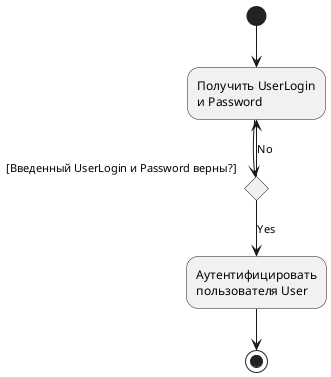 @startuml
(*) --> "Получить UserLogin
 и Password"
If "[Введенный UserLogin и Password верны?]" then
--> [Yes] "Аутентифицировать
 пользователя User"
--> (*)
else
--> [No] "Получить UserLogin
     и Password"
Endif
@enduml